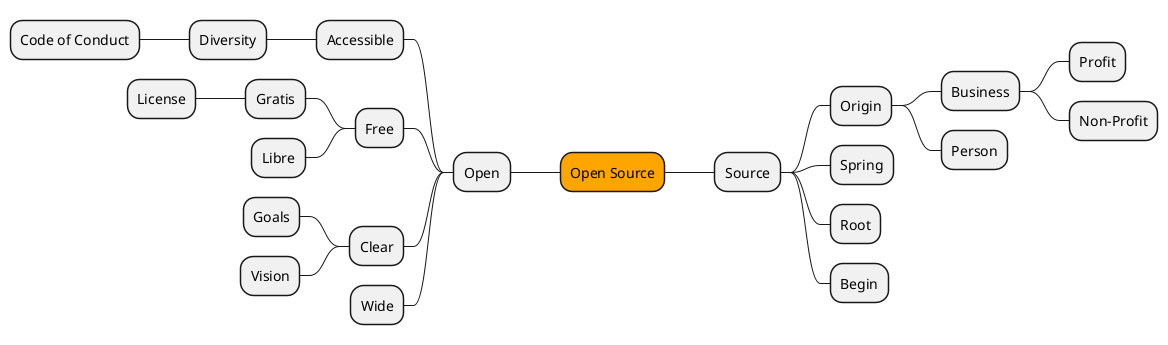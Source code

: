 @startmindmap opensource-mindmap
-[#Orange] Open Source
-- Open
--- Accessible
---- Diversity
----- Code of Conduct
--- Free
---- Gratis
----- License
---- Libre
--- Clear
---- Goals
---- Vision
--- Wide
++ Source
+++ Origin
++++ Business
+++++ Profit
+++++ Non-Profit
++++ Person
+++ Spring
+++ Root
+++ Begin

@endmindmap